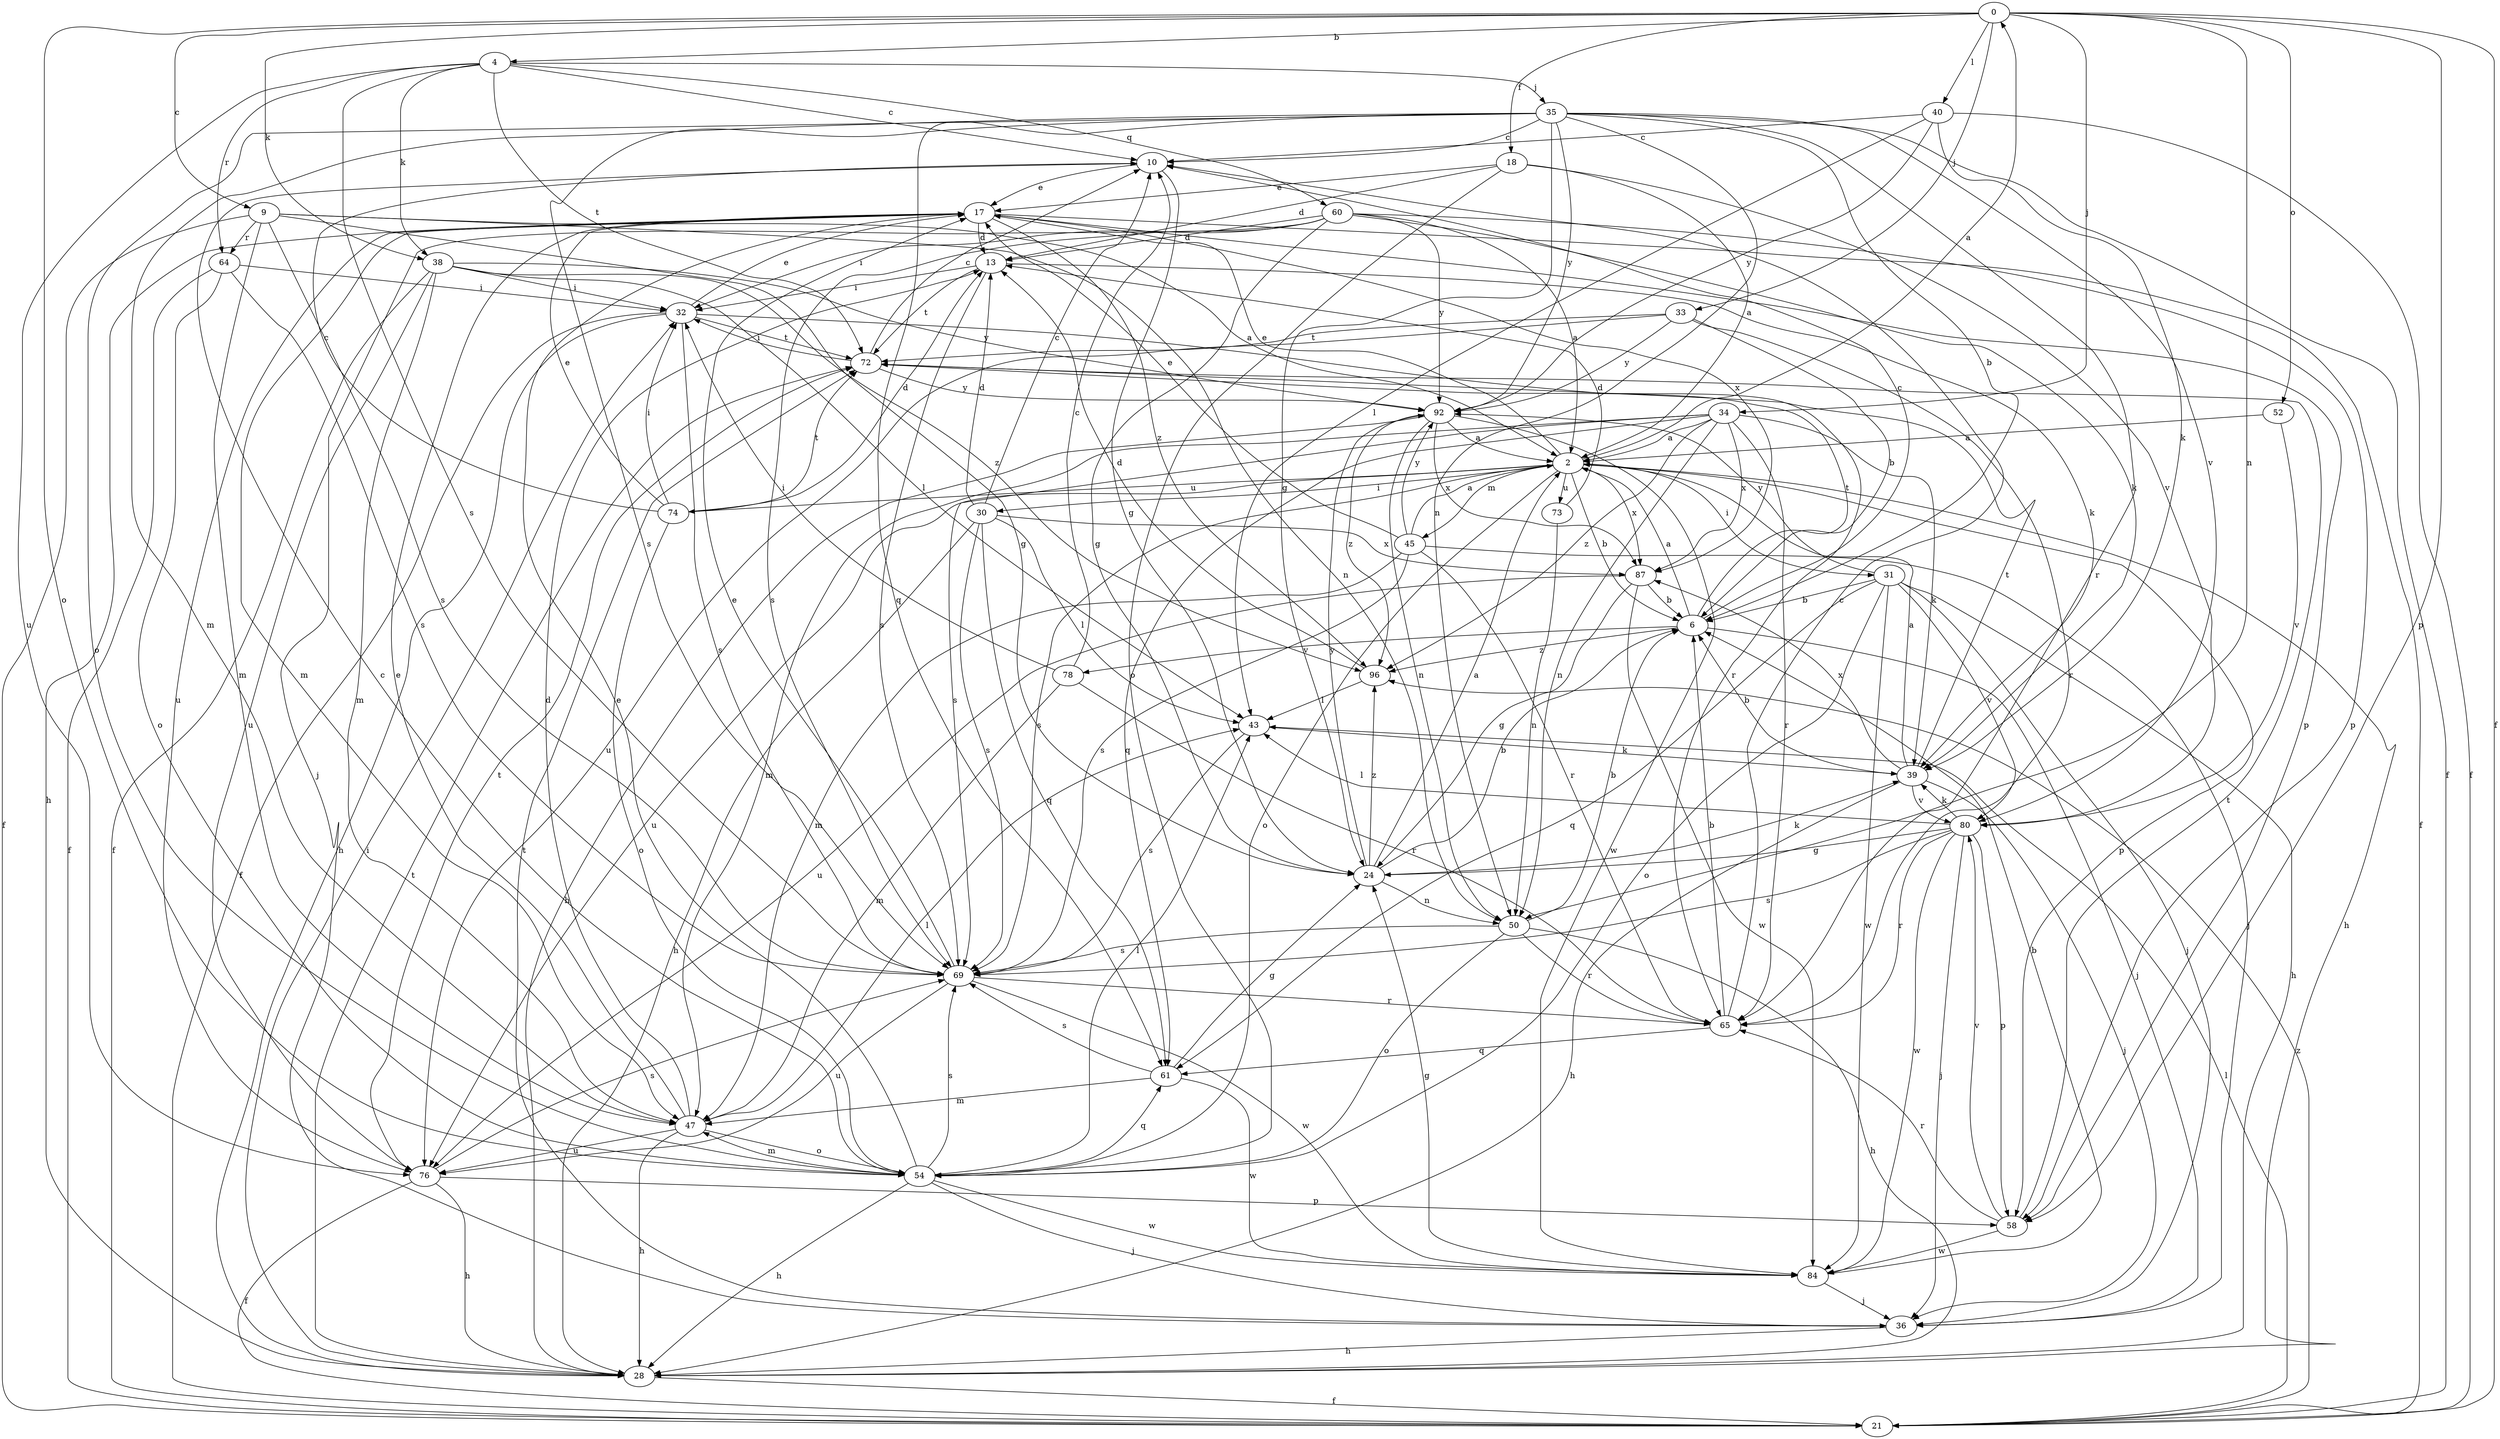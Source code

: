 strict digraph  {
0;
2;
4;
6;
9;
10;
13;
17;
18;
21;
24;
28;
30;
31;
32;
33;
34;
35;
36;
38;
39;
40;
43;
45;
47;
50;
52;
54;
58;
60;
61;
64;
65;
69;
72;
73;
74;
76;
78;
80;
84;
87;
92;
96;
0 -> 4  [label=b];
0 -> 9  [label=c];
0 -> 18  [label=f];
0 -> 21  [label=f];
0 -> 33  [label=j];
0 -> 34  [label=j];
0 -> 38  [label=k];
0 -> 40  [label=l];
0 -> 50  [label=n];
0 -> 52  [label=o];
0 -> 54  [label=o];
0 -> 58  [label=p];
2 -> 0  [label=a];
2 -> 6  [label=b];
2 -> 17  [label=e];
2 -> 28  [label=h];
2 -> 30  [label=i];
2 -> 31  [label=i];
2 -> 45  [label=m];
2 -> 54  [label=o];
2 -> 58  [label=p];
2 -> 69  [label=s];
2 -> 73  [label=u];
2 -> 74  [label=u];
2 -> 76  [label=u];
2 -> 87  [label=x];
4 -> 10  [label=c];
4 -> 35  [label=j];
4 -> 38  [label=k];
4 -> 60  [label=q];
4 -> 64  [label=r];
4 -> 69  [label=s];
4 -> 72  [label=t];
4 -> 76  [label=u];
6 -> 2  [label=a];
6 -> 10  [label=c];
6 -> 36  [label=j];
6 -> 72  [label=t];
6 -> 78  [label=v];
6 -> 96  [label=z];
9 -> 2  [label=a];
9 -> 21  [label=f];
9 -> 24  [label=g];
9 -> 47  [label=m];
9 -> 50  [label=n];
9 -> 64  [label=r];
9 -> 69  [label=s];
10 -> 17  [label=e];
10 -> 24  [label=g];
13 -> 32  [label=i];
13 -> 39  [label=k];
13 -> 69  [label=s];
13 -> 72  [label=t];
17 -> 13  [label=d];
17 -> 21  [label=f];
17 -> 28  [label=h];
17 -> 47  [label=m];
17 -> 58  [label=p];
17 -> 76  [label=u];
17 -> 87  [label=x];
17 -> 96  [label=z];
18 -> 2  [label=a];
18 -> 13  [label=d];
18 -> 17  [label=e];
18 -> 54  [label=o];
18 -> 80  [label=v];
21 -> 43  [label=l];
21 -> 96  [label=z];
24 -> 2  [label=a];
24 -> 6  [label=b];
24 -> 39  [label=k];
24 -> 50  [label=n];
24 -> 92  [label=y];
24 -> 96  [label=z];
28 -> 21  [label=f];
28 -> 32  [label=i];
28 -> 72  [label=t];
30 -> 10  [label=c];
30 -> 13  [label=d];
30 -> 28  [label=h];
30 -> 43  [label=l];
30 -> 61  [label=q];
30 -> 69  [label=s];
30 -> 87  [label=x];
31 -> 6  [label=b];
31 -> 28  [label=h];
31 -> 36  [label=j];
31 -> 54  [label=o];
31 -> 61  [label=q];
31 -> 80  [label=v];
31 -> 84  [label=w];
31 -> 92  [label=y];
32 -> 17  [label=e];
32 -> 21  [label=f];
32 -> 28  [label=h];
32 -> 65  [label=r];
32 -> 69  [label=s];
32 -> 72  [label=t];
33 -> 6  [label=b];
33 -> 65  [label=r];
33 -> 72  [label=t];
33 -> 76  [label=u];
33 -> 92  [label=y];
34 -> 2  [label=a];
34 -> 39  [label=k];
34 -> 47  [label=m];
34 -> 50  [label=n];
34 -> 61  [label=q];
34 -> 65  [label=r];
34 -> 69  [label=s];
34 -> 87  [label=x];
34 -> 96  [label=z];
35 -> 6  [label=b];
35 -> 10  [label=c];
35 -> 21  [label=f];
35 -> 24  [label=g];
35 -> 47  [label=m];
35 -> 50  [label=n];
35 -> 54  [label=o];
35 -> 61  [label=q];
35 -> 65  [label=r];
35 -> 69  [label=s];
35 -> 80  [label=v];
35 -> 92  [label=y];
36 -> 28  [label=h];
36 -> 72  [label=t];
38 -> 21  [label=f];
38 -> 32  [label=i];
38 -> 43  [label=l];
38 -> 47  [label=m];
38 -> 76  [label=u];
38 -> 92  [label=y];
38 -> 96  [label=z];
39 -> 2  [label=a];
39 -> 6  [label=b];
39 -> 28  [label=h];
39 -> 36  [label=j];
39 -> 72  [label=t];
39 -> 80  [label=v];
39 -> 87  [label=x];
40 -> 10  [label=c];
40 -> 21  [label=f];
40 -> 39  [label=k];
40 -> 43  [label=l];
40 -> 92  [label=y];
43 -> 39  [label=k];
43 -> 69  [label=s];
45 -> 2  [label=a];
45 -> 17  [label=e];
45 -> 36  [label=j];
45 -> 47  [label=m];
45 -> 65  [label=r];
45 -> 69  [label=s];
45 -> 92  [label=y];
47 -> 13  [label=d];
47 -> 17  [label=e];
47 -> 28  [label=h];
47 -> 43  [label=l];
47 -> 54  [label=o];
47 -> 76  [label=u];
50 -> 6  [label=b];
50 -> 28  [label=h];
50 -> 54  [label=o];
50 -> 65  [label=r];
50 -> 69  [label=s];
52 -> 2  [label=a];
52 -> 80  [label=v];
54 -> 10  [label=c];
54 -> 17  [label=e];
54 -> 28  [label=h];
54 -> 36  [label=j];
54 -> 43  [label=l];
54 -> 47  [label=m];
54 -> 61  [label=q];
54 -> 69  [label=s];
54 -> 84  [label=w];
58 -> 65  [label=r];
58 -> 72  [label=t];
58 -> 80  [label=v];
58 -> 84  [label=w];
60 -> 2  [label=a];
60 -> 13  [label=d];
60 -> 24  [label=g];
60 -> 32  [label=i];
60 -> 36  [label=j];
60 -> 39  [label=k];
60 -> 58  [label=p];
60 -> 69  [label=s];
60 -> 92  [label=y];
61 -> 24  [label=g];
61 -> 47  [label=m];
61 -> 69  [label=s];
61 -> 84  [label=w];
64 -> 21  [label=f];
64 -> 32  [label=i];
64 -> 54  [label=o];
64 -> 69  [label=s];
65 -> 6  [label=b];
65 -> 10  [label=c];
65 -> 61  [label=q];
69 -> 17  [label=e];
69 -> 65  [label=r];
69 -> 76  [label=u];
69 -> 84  [label=w];
72 -> 10  [label=c];
72 -> 32  [label=i];
72 -> 92  [label=y];
73 -> 13  [label=d];
73 -> 50  [label=n];
74 -> 10  [label=c];
74 -> 13  [label=d];
74 -> 17  [label=e];
74 -> 32  [label=i];
74 -> 54  [label=o];
74 -> 72  [label=t];
76 -> 21  [label=f];
76 -> 28  [label=h];
76 -> 58  [label=p];
76 -> 69  [label=s];
76 -> 72  [label=t];
78 -> 10  [label=c];
78 -> 32  [label=i];
78 -> 47  [label=m];
78 -> 65  [label=r];
80 -> 24  [label=g];
80 -> 36  [label=j];
80 -> 39  [label=k];
80 -> 43  [label=l];
80 -> 58  [label=p];
80 -> 65  [label=r];
80 -> 69  [label=s];
80 -> 84  [label=w];
84 -> 6  [label=b];
84 -> 24  [label=g];
84 -> 36  [label=j];
87 -> 6  [label=b];
87 -> 24  [label=g];
87 -> 76  [label=u];
87 -> 84  [label=w];
92 -> 2  [label=a];
92 -> 28  [label=h];
92 -> 50  [label=n];
92 -> 84  [label=w];
92 -> 87  [label=x];
92 -> 96  [label=z];
96 -> 13  [label=d];
96 -> 43  [label=l];
}

